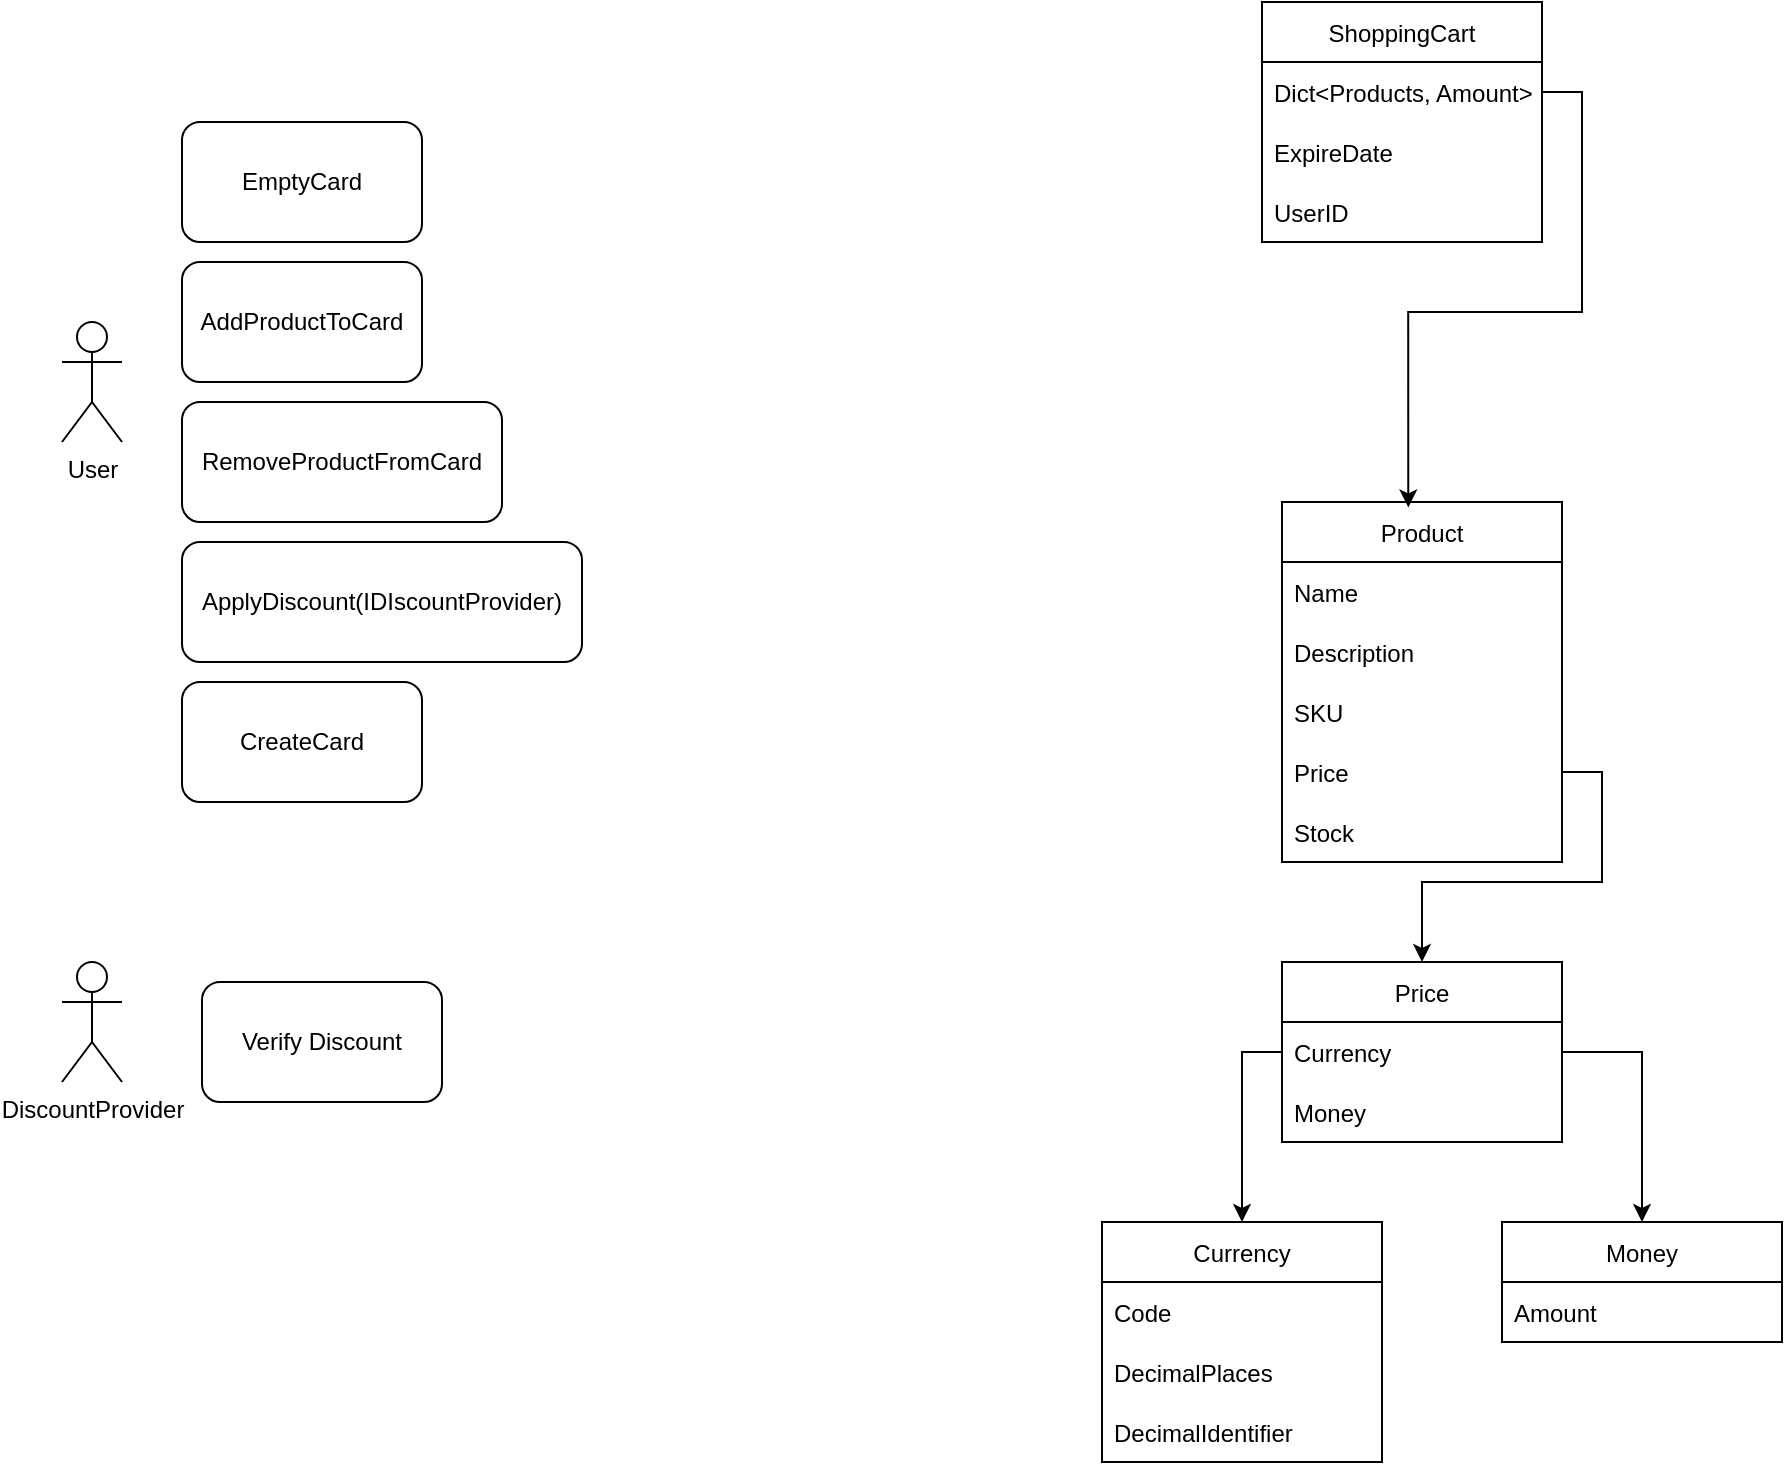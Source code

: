 <mxfile version="15.3.8" type="device"><diagram id="UUl7YgydGB_sPlYbFnoQ" name="Page-1"><mxGraphModel dx="1022" dy="685" grid="1" gridSize="10" guides="1" tooltips="1" connect="1" arrows="1" fold="1" page="1" pageScale="1" pageWidth="850" pageHeight="1100" math="0" shadow="0"><root><mxCell id="0"/><mxCell id="1" parent="0"/><mxCell id="Eh3eSNmSYoTU7s-x32zP-2" value="ShoppingCart" style="swimlane;fontStyle=0;childLayout=stackLayout;horizontal=1;startSize=30;horizontalStack=0;resizeParent=1;resizeParentMax=0;resizeLast=0;collapsible=1;marginBottom=0;" vertex="1" parent="1"><mxGeometry x="730" y="20" width="140" height="120" as="geometry"/></mxCell><mxCell id="Eh3eSNmSYoTU7s-x32zP-3" value="Dict&lt;Products, Amount&gt;" style="text;strokeColor=none;fillColor=none;align=left;verticalAlign=middle;spacingLeft=4;spacingRight=4;overflow=hidden;points=[[0,0.5],[1,0.5]];portConstraint=eastwest;rotatable=0;" vertex="1" parent="Eh3eSNmSYoTU7s-x32zP-2"><mxGeometry y="30" width="140" height="30" as="geometry"/></mxCell><mxCell id="Eh3eSNmSYoTU7s-x32zP-4" value="ExpireDate" style="text;strokeColor=none;fillColor=none;align=left;verticalAlign=middle;spacingLeft=4;spacingRight=4;overflow=hidden;points=[[0,0.5],[1,0.5]];portConstraint=eastwest;rotatable=0;" vertex="1" parent="Eh3eSNmSYoTU7s-x32zP-2"><mxGeometry y="60" width="140" height="30" as="geometry"/></mxCell><mxCell id="Eh3eSNmSYoTU7s-x32zP-5" value="UserID" style="text;strokeColor=none;fillColor=none;align=left;verticalAlign=middle;spacingLeft=4;spacingRight=4;overflow=hidden;points=[[0,0.5],[1,0.5]];portConstraint=eastwest;rotatable=0;" vertex="1" parent="Eh3eSNmSYoTU7s-x32zP-2"><mxGeometry y="90" width="140" height="30" as="geometry"/></mxCell><mxCell id="Eh3eSNmSYoTU7s-x32zP-6" value="AddProductToCard" style="rounded=1;whiteSpace=wrap;html=1;" vertex="1" parent="1"><mxGeometry x="190" y="150" width="120" height="60" as="geometry"/></mxCell><mxCell id="Eh3eSNmSYoTU7s-x32zP-7" value="RemoveProductFromCard" style="rounded=1;whiteSpace=wrap;html=1;" vertex="1" parent="1"><mxGeometry x="190" y="220" width="160" height="60" as="geometry"/></mxCell><mxCell id="Eh3eSNmSYoTU7s-x32zP-8" value="Product" style="swimlane;fontStyle=0;childLayout=stackLayout;horizontal=1;startSize=30;horizontalStack=0;resizeParent=1;resizeParentMax=0;resizeLast=0;collapsible=1;marginBottom=0;" vertex="1" parent="1"><mxGeometry x="740" y="270" width="140" height="180" as="geometry"/></mxCell><mxCell id="Eh3eSNmSYoTU7s-x32zP-9" value="Name" style="text;strokeColor=none;fillColor=none;align=left;verticalAlign=middle;spacingLeft=4;spacingRight=4;overflow=hidden;points=[[0,0.5],[1,0.5]];portConstraint=eastwest;rotatable=0;" vertex="1" parent="Eh3eSNmSYoTU7s-x32zP-8"><mxGeometry y="30" width="140" height="30" as="geometry"/></mxCell><mxCell id="Eh3eSNmSYoTU7s-x32zP-10" value="Description" style="text;strokeColor=none;fillColor=none;align=left;verticalAlign=middle;spacingLeft=4;spacingRight=4;overflow=hidden;points=[[0,0.5],[1,0.5]];portConstraint=eastwest;rotatable=0;" vertex="1" parent="Eh3eSNmSYoTU7s-x32zP-8"><mxGeometry y="60" width="140" height="30" as="geometry"/></mxCell><mxCell id="Eh3eSNmSYoTU7s-x32zP-11" value="SKU" style="text;strokeColor=none;fillColor=none;align=left;verticalAlign=middle;spacingLeft=4;spacingRight=4;overflow=hidden;points=[[0,0.5],[1,0.5]];portConstraint=eastwest;rotatable=0;" vertex="1" parent="Eh3eSNmSYoTU7s-x32zP-8"><mxGeometry y="90" width="140" height="30" as="geometry"/></mxCell><mxCell id="Eh3eSNmSYoTU7s-x32zP-12" value="Price" style="text;strokeColor=none;fillColor=none;align=left;verticalAlign=middle;spacingLeft=4;spacingRight=4;overflow=hidden;points=[[0,0.5],[1,0.5]];portConstraint=eastwest;rotatable=0;" vertex="1" parent="Eh3eSNmSYoTU7s-x32zP-8"><mxGeometry y="120" width="140" height="30" as="geometry"/></mxCell><mxCell id="Eh3eSNmSYoTU7s-x32zP-26" value="Stock" style="text;strokeColor=none;fillColor=none;align=left;verticalAlign=middle;spacingLeft=4;spacingRight=4;overflow=hidden;points=[[0,0.5],[1,0.5]];portConstraint=eastwest;rotatable=0;" vertex="1" parent="Eh3eSNmSYoTU7s-x32zP-8"><mxGeometry y="150" width="140" height="30" as="geometry"/></mxCell><mxCell id="Eh3eSNmSYoTU7s-x32zP-13" value="ApplyDiscount(IDIscountProvider)" style="rounded=1;whiteSpace=wrap;html=1;" vertex="1" parent="1"><mxGeometry x="190" y="290" width="200" height="60" as="geometry"/></mxCell><mxCell id="Eh3eSNmSYoTU7s-x32zP-14" value="Price" style="swimlane;fontStyle=0;childLayout=stackLayout;horizontal=1;startSize=30;horizontalStack=0;resizeParent=1;resizeParentMax=0;resizeLast=0;collapsible=1;marginBottom=0;" vertex="1" parent="1"><mxGeometry x="740" y="500" width="140" height="90" as="geometry"/></mxCell><mxCell id="Eh3eSNmSYoTU7s-x32zP-15" value="Currency" style="text;strokeColor=none;fillColor=none;align=left;verticalAlign=middle;spacingLeft=4;spacingRight=4;overflow=hidden;points=[[0,0.5],[1,0.5]];portConstraint=eastwest;rotatable=0;" vertex="1" parent="Eh3eSNmSYoTU7s-x32zP-14"><mxGeometry y="30" width="140" height="30" as="geometry"/></mxCell><mxCell id="Eh3eSNmSYoTU7s-x32zP-16" value="Money" style="text;strokeColor=none;fillColor=none;align=left;verticalAlign=middle;spacingLeft=4;spacingRight=4;overflow=hidden;points=[[0,0.5],[1,0.5]];portConstraint=eastwest;rotatable=0;" vertex="1" parent="Eh3eSNmSYoTU7s-x32zP-14"><mxGeometry y="60" width="140" height="30" as="geometry"/></mxCell><mxCell id="Eh3eSNmSYoTU7s-x32zP-18" value="EmptyCard" style="rounded=1;whiteSpace=wrap;html=1;" vertex="1" parent="1"><mxGeometry x="190" y="80" width="120" height="60" as="geometry"/></mxCell><mxCell id="Eh3eSNmSYoTU7s-x32zP-20" style="edgeStyle=orthogonalEdgeStyle;rounded=0;orthogonalLoop=1;jettySize=auto;html=1;exitX=1;exitY=0.5;exitDx=0;exitDy=0;" edge="1" parent="1" source="Eh3eSNmSYoTU7s-x32zP-12" target="Eh3eSNmSYoTU7s-x32zP-14"><mxGeometry relative="1" as="geometry"/></mxCell><mxCell id="Eh3eSNmSYoTU7s-x32zP-21" style="edgeStyle=orthogonalEdgeStyle;rounded=0;orthogonalLoop=1;jettySize=auto;html=1;entryX=0.451;entryY=0.015;entryDx=0;entryDy=0;entryPerimeter=0;" edge="1" parent="1" source="Eh3eSNmSYoTU7s-x32zP-3" target="Eh3eSNmSYoTU7s-x32zP-8"><mxGeometry relative="1" as="geometry"/></mxCell><mxCell id="Eh3eSNmSYoTU7s-x32zP-22" value="User" style="shape=umlActor;verticalLabelPosition=bottom;verticalAlign=top;html=1;outlineConnect=0;" vertex="1" parent="1"><mxGeometry x="130" y="180" width="30" height="60" as="geometry"/></mxCell><mxCell id="Eh3eSNmSYoTU7s-x32zP-24" value="DiscountProvider&lt;br&gt;" style="shape=umlActor;verticalLabelPosition=bottom;verticalAlign=top;html=1;outlineConnect=0;" vertex="1" parent="1"><mxGeometry x="130" y="500" width="30" height="60" as="geometry"/></mxCell><mxCell id="Eh3eSNmSYoTU7s-x32zP-25" value="Verify Discount" style="rounded=1;whiteSpace=wrap;html=1;" vertex="1" parent="1"><mxGeometry x="200" y="510" width="120" height="60" as="geometry"/></mxCell><mxCell id="Eh3eSNmSYoTU7s-x32zP-27" value="Currency" style="swimlane;fontStyle=0;childLayout=stackLayout;horizontal=1;startSize=30;horizontalStack=0;resizeParent=1;resizeParentMax=0;resizeLast=0;collapsible=1;marginBottom=0;" vertex="1" parent="1"><mxGeometry x="650" y="630" width="140" height="120" as="geometry"/></mxCell><mxCell id="Eh3eSNmSYoTU7s-x32zP-28" value="Code" style="text;strokeColor=none;fillColor=none;align=left;verticalAlign=middle;spacingLeft=4;spacingRight=4;overflow=hidden;points=[[0,0.5],[1,0.5]];portConstraint=eastwest;rotatable=0;" vertex="1" parent="Eh3eSNmSYoTU7s-x32zP-27"><mxGeometry y="30" width="140" height="30" as="geometry"/></mxCell><mxCell id="Eh3eSNmSYoTU7s-x32zP-29" value="DecimalPlaces" style="text;strokeColor=none;fillColor=none;align=left;verticalAlign=middle;spacingLeft=4;spacingRight=4;overflow=hidden;points=[[0,0.5],[1,0.5]];portConstraint=eastwest;rotatable=0;" vertex="1" parent="Eh3eSNmSYoTU7s-x32zP-27"><mxGeometry y="60" width="140" height="30" as="geometry"/></mxCell><mxCell id="Eh3eSNmSYoTU7s-x32zP-30" value="DecimalIdentifier" style="text;strokeColor=none;fillColor=none;align=left;verticalAlign=middle;spacingLeft=4;spacingRight=4;overflow=hidden;points=[[0,0.5],[1,0.5]];portConstraint=eastwest;rotatable=0;" vertex="1" parent="Eh3eSNmSYoTU7s-x32zP-27"><mxGeometry y="90" width="140" height="30" as="geometry"/></mxCell><mxCell id="Eh3eSNmSYoTU7s-x32zP-31" style="edgeStyle=orthogonalEdgeStyle;rounded=0;orthogonalLoop=1;jettySize=auto;html=1;exitX=0;exitY=0.5;exitDx=0;exitDy=0;entryX=0.5;entryY=0;entryDx=0;entryDy=0;" edge="1" parent="1" source="Eh3eSNmSYoTU7s-x32zP-15" target="Eh3eSNmSYoTU7s-x32zP-27"><mxGeometry relative="1" as="geometry"/></mxCell><mxCell id="Eh3eSNmSYoTU7s-x32zP-32" value="Money" style="swimlane;fontStyle=0;childLayout=stackLayout;horizontal=1;startSize=30;horizontalStack=0;resizeParent=1;resizeParentMax=0;resizeLast=0;collapsible=1;marginBottom=0;" vertex="1" parent="1"><mxGeometry x="850" y="630" width="140" height="60" as="geometry"/></mxCell><mxCell id="Eh3eSNmSYoTU7s-x32zP-33" value="Amount" style="text;strokeColor=none;fillColor=none;align=left;verticalAlign=middle;spacingLeft=4;spacingRight=4;overflow=hidden;points=[[0,0.5],[1,0.5]];portConstraint=eastwest;rotatable=0;" vertex="1" parent="Eh3eSNmSYoTU7s-x32zP-32"><mxGeometry y="30" width="140" height="30" as="geometry"/></mxCell><mxCell id="Eh3eSNmSYoTU7s-x32zP-36" style="edgeStyle=orthogonalEdgeStyle;rounded=0;orthogonalLoop=1;jettySize=auto;html=1;exitX=1;exitY=0.5;exitDx=0;exitDy=0;entryX=0.5;entryY=0;entryDx=0;entryDy=0;" edge="1" parent="1" source="Eh3eSNmSYoTU7s-x32zP-15" target="Eh3eSNmSYoTU7s-x32zP-32"><mxGeometry relative="1" as="geometry"/></mxCell><mxCell id="Eh3eSNmSYoTU7s-x32zP-37" value="CreateCard" style="rounded=1;whiteSpace=wrap;html=1;" vertex="1" parent="1"><mxGeometry x="190" y="360" width="120" height="60" as="geometry"/></mxCell></root></mxGraphModel></diagram></mxfile>